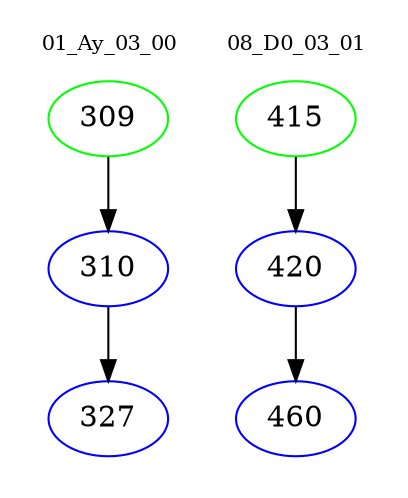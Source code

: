 digraph{
subgraph cluster_0 {
color = white
label = "01_Ay_03_00";
fontsize=10;
T0_309 [label="309", color="green"]
T0_309 -> T0_310 [color="black"]
T0_310 [label="310", color="blue"]
T0_310 -> T0_327 [color="black"]
T0_327 [label="327", color="blue"]
}
subgraph cluster_1 {
color = white
label = "08_D0_03_01";
fontsize=10;
T1_415 [label="415", color="green"]
T1_415 -> T1_420 [color="black"]
T1_420 [label="420", color="blue"]
T1_420 -> T1_460 [color="black"]
T1_460 [label="460", color="blue"]
}
}
